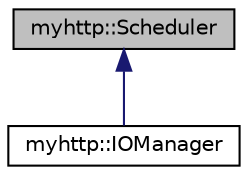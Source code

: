 digraph "myhttp::Scheduler"
{
 // LATEX_PDF_SIZE
  edge [fontname="Helvetica",fontsize="10",labelfontname="Helvetica",labelfontsize="10"];
  node [fontname="Helvetica",fontsize="10",shape=record];
  Node1 [label="myhttp::Scheduler",height=0.2,width=0.4,color="black", fillcolor="grey75", style="filled", fontcolor="black",tooltip="协程调度器"];
  Node1 -> Node2 [dir="back",color="midnightblue",fontsize="10",style="solid",fontname="Helvetica"];
  Node2 [label="myhttp::IOManager",height=0.2,width=0.4,color="black", fillcolor="white", style="filled",URL="$classmyhttp_1_1IOManager.html",tooltip="基于Epoll的IO协程调度器"];
}
